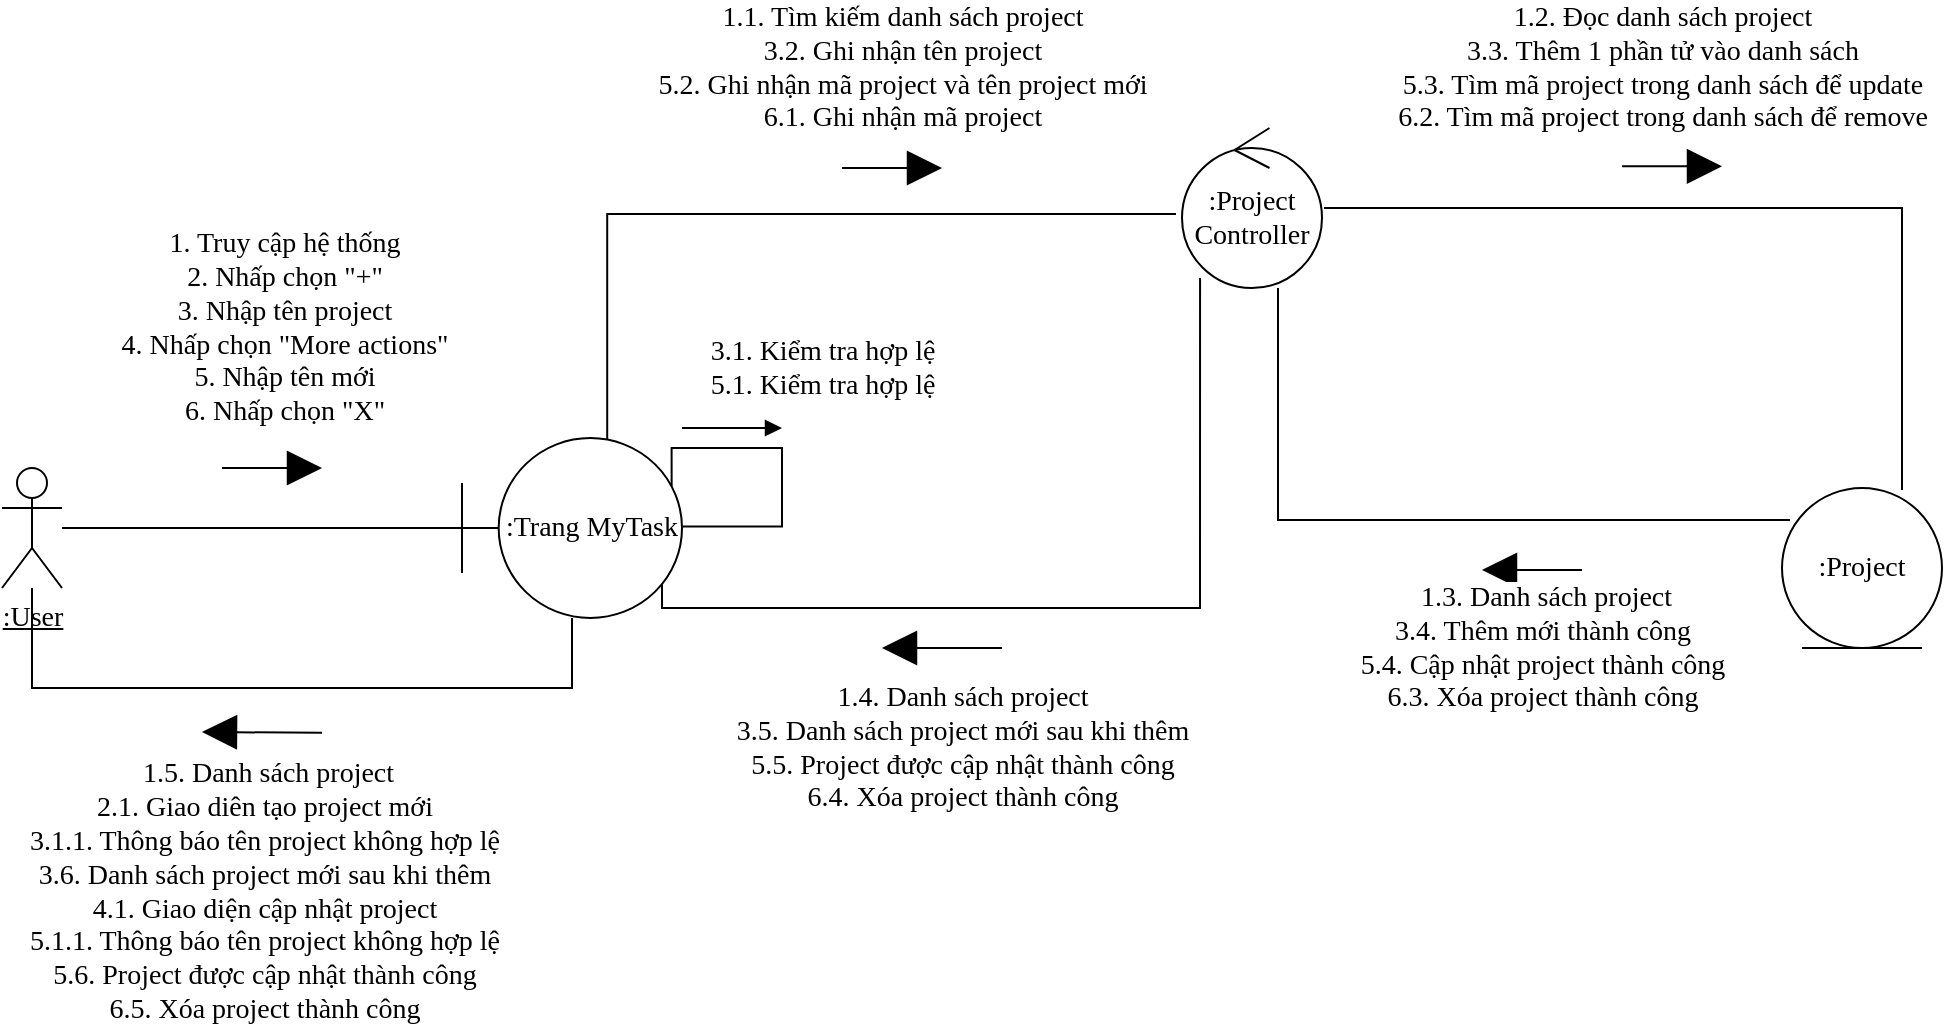 <mxfile version="13.10.0" type="google"><diagram id="pshZypWr3LBtx7fdCniW" name="Page-1"><mxGraphModel dx="1695" dy="492" grid="1" gridSize="10" guides="1" tooltips="1" connect="1" arrows="1" fold="1" page="1" pageScale="1" pageWidth="827" pageHeight="1169" math="0" shadow="0"><root><mxCell id="0"/><mxCell id="1" parent="0"/><mxCell id="aJe4SKiJUTnrVuqKhK0K-1" style="endArrow=none;html=1;fontSize=14;fontFamily=Verdana;" parent="1" source="aJe4SKiJUTnrVuqKhK0K-2" target="aJe4SKiJUTnrVuqKhK0K-8" edge="1"><mxGeometry relative="1" as="geometry"/></mxCell><mxCell id="aJe4SKiJUTnrVuqKhK0K-2" value="&lt;u style=&quot;font-size: 14px;&quot;&gt;:User&lt;/u&gt;" style="shape=umlActor;verticalLabelPosition=bottom;verticalAlign=top;html=1;fontSize=14;fontFamily=Verdana;" parent="1" vertex="1"><mxGeometry x="10" y="330" width="30" height="60" as="geometry"/></mxCell><mxCell id="aJe4SKiJUTnrVuqKhK0K-3" style="edgeStyle=orthogonalEdgeStyle;rounded=0;orthogonalLoop=1;jettySize=auto;html=1;endArrow=none;endFill=0;fontSize=14;entryX=0.75;entryY=0.013;entryDx=0;entryDy=0;entryPerimeter=0;exitX=1.014;exitY=0.5;exitDx=0;exitDy=0;exitPerimeter=0;fontFamily=Verdana;" parent="1" source="jebum_ELuq6Q4aw9Wlzl-2" target="jebum_ELuq6Q4aw9Wlzl-1" edge="1"><mxGeometry relative="1" as="geometry"><mxPoint x="690" y="200" as="sourcePoint"/><mxPoint x="960" y="340" as="targetPoint"/></mxGeometry></mxCell><mxCell id="aJe4SKiJUTnrVuqKhK0K-4" style="edgeStyle=orthogonalEdgeStyle;rounded=0;orthogonalLoop=1;jettySize=auto;html=1;entryX=0.882;entryY=0.836;entryDx=0;entryDy=0;endArrow=none;endFill=0;fontSize=14;entryPerimeter=0;exitX=0.129;exitY=0.938;exitDx=0;exitDy=0;exitPerimeter=0;fontFamily=Verdana;" parent="1" source="jebum_ELuq6Q4aw9Wlzl-2" target="aJe4SKiJUTnrVuqKhK0K-8" edge="1"><mxGeometry relative="1" as="geometry"><Array as="points"><mxPoint x="609" y="400"/><mxPoint x="340" y="400"/><mxPoint x="340" y="383"/><mxPoint x="337" y="383"/></Array><mxPoint x="600" y="260" as="sourcePoint"/></mxGeometry></mxCell><mxCell id="aJe4SKiJUTnrVuqKhK0K-6" style="edgeStyle=orthogonalEdgeStyle;rounded=0;orthogonalLoop=1;jettySize=auto;html=1;entryX=-0.043;entryY=0.538;entryDx=0;entryDy=0;entryPerimeter=0;endArrow=none;endFill=0;fontSize=14;exitX=0.66;exitY=0.022;exitDx=0;exitDy=0;exitPerimeter=0;fontFamily=Verdana;" parent="1" source="aJe4SKiJUTnrVuqKhK0K-8" target="jebum_ELuq6Q4aw9Wlzl-2" edge="1"><mxGeometry relative="1" as="geometry"><Array as="points"><mxPoint x="313" y="203"/></Array><mxPoint x="570.12" y="202.72" as="targetPoint"/></mxGeometry></mxCell><mxCell id="aJe4SKiJUTnrVuqKhK0K-7" style="edgeStyle=orthogonalEdgeStyle;rounded=0;orthogonalLoop=1;jettySize=auto;html=1;endArrow=none;endFill=0;fontSize=14;fontFamily=Verdana;" parent="1" source="aJe4SKiJUTnrVuqKhK0K-8" target="aJe4SKiJUTnrVuqKhK0K-2" edge="1"><mxGeometry relative="1" as="geometry"><Array as="points"><mxPoint x="295" y="440"/><mxPoint x="25" y="440"/></Array></mxGeometry></mxCell><mxCell id="aJe4SKiJUTnrVuqKhK0K-8" value="&lt;span style=&quot;font-size: 14px;&quot;&gt;:Trang MyTask&lt;/span&gt;" style="shape=umlBoundary;whiteSpace=wrap;html=1;fontSize=14;fontFamily=Verdana;" parent="1" vertex="1"><mxGeometry x="240" y="315" width="110" height="90" as="geometry"/></mxCell><mxCell id="aJe4SKiJUTnrVuqKhK0K-9" style="edgeStyle=orthogonalEdgeStyle;rounded=0;orthogonalLoop=1;jettySize=auto;html=1;endArrow=none;endFill=0;fontSize=14;exitX=0.05;exitY=0.2;exitDx=0;exitDy=0;exitPerimeter=0;fontFamily=Verdana;" parent="1" source="jebum_ELuq6Q4aw9Wlzl-1" edge="1"><mxGeometry relative="1" as="geometry"><mxPoint x="648" y="240" as="targetPoint"/><Array as="points"><mxPoint x="648" y="356"/></Array><mxPoint x="900" y="360" as="sourcePoint"/></mxGeometry></mxCell><mxCell id="aJe4SKiJUTnrVuqKhK0K-11" value="" style="endArrow=block;html=1;fontSize=14;endFill=1;endSize=15;fontFamily=Verdana;" parent="1" edge="1"><mxGeometry width="50" height="50" relative="1" as="geometry"><mxPoint x="120" y="330" as="sourcePoint"/><mxPoint x="170" y="330" as="targetPoint"/></mxGeometry></mxCell><mxCell id="aJe4SKiJUTnrVuqKhK0K-12" value="&lt;font style=&quot;font-size: 14px&quot;&gt;&lt;font style=&quot;font-size: 14px&quot;&gt;&lt;font style=&quot;font-size: 14px&quot;&gt;&lt;span style=&quot;font-size: 14px&quot;&gt;1. Truy cập hệ thống&lt;br style=&quot;font-size: 14px&quot;&gt;&lt;/span&gt;&lt;/font&gt;&lt;/font&gt;&lt;/font&gt;&lt;span style=&quot;font-size: 14px&quot;&gt;2. Nhấp chọn &quot;+&quot;&lt;br style=&quot;font-size: 14px&quot;&gt;3. Nhập tên project&lt;br style=&quot;font-size: 14px&quot;&gt;4. Nhấp chọn &quot;More actions&quot;&lt;br style=&quot;font-size: 14px&quot;&gt;5. Nhập tên mới&lt;br style=&quot;font-size: 14px&quot;&gt;6. Nhấp chọn &quot;X&quot;&lt;br style=&quot;font-size: 14px&quot;&gt;&lt;/span&gt;" style="edgeLabel;html=1;align=center;verticalAlign=middle;resizable=0;points=[];fontSize=14;fontFamily=Verdana;" parent="aJe4SKiJUTnrVuqKhK0K-11" vertex="1" connectable="0"><mxGeometry x="-0.42" y="-1" relative="1" as="geometry"><mxPoint x="15.83" y="-71" as="offset"/></mxGeometry></mxCell><mxCell id="aJe4SKiJUTnrVuqKhK0K-13" value="&lt;font style=&quot;font-size: 14px&quot;&gt;&lt;span style=&quot;font-size: 14px&quot;&gt;1.2. Đọc danh sách project&lt;br style=&quot;font-size: 14px&quot;&gt;&lt;/span&gt;&lt;/font&gt;&lt;span style=&quot;font-size: 14px&quot;&gt;3.3. Thêm 1 phần tử vào danh sách&lt;br style=&quot;font-size: 14px&quot;&gt;5.3. Tìm mã project trong danh sách để update&lt;br style=&quot;font-size: 14px&quot;&gt;6.2. Tìm mã project trong danh sách để remove&lt;br style=&quot;font-size: 14px&quot;&gt;&lt;/span&gt;" style="endArrow=block;html=1;fontSize=14;endFill=1;endSize=15;fontFamily=Verdana;" parent="1" edge="1"><mxGeometry x="-0.2" y="49" width="50" height="50" relative="1" as="geometry"><mxPoint x="820" y="179.17" as="sourcePoint"/><mxPoint x="870" y="179.17" as="targetPoint"/><mxPoint as="offset"/></mxGeometry></mxCell><mxCell id="aJe4SKiJUTnrVuqKhK0K-14" value="&lt;div style=&quot;font-size: 14px&quot;&gt;&lt;span style=&quot;font-size: 14px&quot;&gt;&lt;font style=&quot;font-size: 14px&quot;&gt;1.1. Tìm kiếm danh sách project&lt;/font&gt;&lt;/span&gt;&lt;/div&gt;&lt;span style=&quot;font-size: 14px&quot;&gt;3.2. Ghi nhận tên project&lt;br style=&quot;font-size: 14px&quot;&gt;5.2. Ghi nhận mã project và tên project mới&lt;br style=&quot;font-size: 14px&quot;&gt;6.1. Ghi nhận mã project&lt;br style=&quot;font-size: 14px&quot;&gt;&lt;/span&gt;" style="endArrow=block;html=1;fontSize=14;align=center;endFill=1;endSize=15;fontFamily=Verdana;" parent="1" edge="1"><mxGeometry x="0.2" y="50" width="50" height="50" relative="1" as="geometry"><mxPoint x="430" y="180" as="sourcePoint"/><mxPoint x="480" y="180" as="targetPoint"/><Array as="points"><mxPoint x="470" y="180"/></Array><mxPoint as="offset"/></mxGeometry></mxCell><mxCell id="aJe4SKiJUTnrVuqKhK0K-15" value="&lt;div style=&quot;font-size: 14px&quot;&gt;&lt;span style=&quot;font-size: 14px&quot;&gt;&amp;nbsp;1.3. Danh sách project&lt;/span&gt;&lt;/div&gt;&lt;div style=&quot;font-size: 14px&quot;&gt;&lt;span style=&quot;font-size: 14px&quot;&gt;3.4. Thêm mới thành công&lt;br style=&quot;font-size: 14px&quot;&gt;&lt;/span&gt;&lt;/div&gt;&lt;div style=&quot;font-size: 14px&quot;&gt;&lt;span style=&quot;font-size: 14px&quot;&gt;5.4. Cập nhật project thành công&lt;br style=&quot;font-size: 14px&quot;&gt;&lt;/span&gt;&lt;/div&gt;&lt;div style=&quot;font-size: 14px&quot;&gt;&lt;span style=&quot;font-size: 14px&quot;&gt;&lt;/span&gt;&lt;/div&gt;&lt;span style=&quot;font-size: 14px&quot;&gt;6.3. Xóa project thành công&lt;br style=&quot;font-size: 14px&quot;&gt;&lt;/span&gt;" style="endArrow=block;html=1;fontSize=14;endFill=1;endSize=15;fontFamily=Verdana;" parent="1" edge="1"><mxGeometry x="-0.2" y="39" width="50" height="50" relative="1" as="geometry"><mxPoint x="800" y="381" as="sourcePoint"/><mxPoint x="750" y="381" as="targetPoint"/><mxPoint as="offset"/></mxGeometry></mxCell><mxCell id="aJe4SKiJUTnrVuqKhK0K-16" value="1.&lt;font style=&quot;font-size: 14px&quot;&gt;&lt;span style=&quot;font-size: 14px&quot;&gt;&lt;font style=&quot;font-size: 14px&quot;&gt;4. Danh sách project&lt;br style=&quot;font-size: 14px&quot;&gt;&lt;/font&gt;&lt;/span&gt;&lt;/font&gt;&lt;span style=&quot;font-size: 14px&quot;&gt;&lt;font style=&quot;font-size: 14px&quot;&gt;3.5. Danh sách project mới sau khi thêm&lt;br style=&quot;font-size: 14px&quot;&gt;5.5. Project được cập nhật thành công&lt;br style=&quot;font-size: 14px&quot;&gt;6.4. Xóa project thành công&lt;br style=&quot;font-size: 14px&quot;&gt;&lt;/font&gt;&lt;/span&gt;" style="endArrow=block;html=1;fontSize=14;endFill=1;jumpSize=7;sourcePerimeterSpacing=2;endSize=15;fontFamily=Verdana;" parent="1" edge="1"><mxGeometry x="-0.333" y="50" width="50" height="50" relative="1" as="geometry"><mxPoint x="510" y="420" as="sourcePoint"/><mxPoint x="450" y="420" as="targetPoint"/><Array as="points"/><mxPoint as="offset"/></mxGeometry></mxCell><mxCell id="aJe4SKiJUTnrVuqKhK0K-17" value="" style="endArrow=block;html=1;fontSize=14;endFill=1;endSize=15;fontFamily=Verdana;" parent="1" edge="1"><mxGeometry width="50" height="50" relative="1" as="geometry"><mxPoint x="170" y="462.42" as="sourcePoint"/><mxPoint x="110" y="462" as="targetPoint"/><Array as="points"/></mxGeometry></mxCell><mxCell id="aJe4SKiJUTnrVuqKhK0K-18" value="&lt;font style=&quot;font-size: 14px&quot;&gt;&lt;font style=&quot;font-size: 14px&quot;&gt;&lt;font style=&quot;font-size: 14px&quot;&gt;&lt;span style=&quot;font-size: 14px&quot;&gt;&amp;nbsp;1.5. Danh sách project&lt;br style=&quot;font-size: 14px&quot;&gt;&lt;/span&gt;&lt;/font&gt;&lt;/font&gt;&lt;/font&gt;&lt;div style=&quot;font-size: 14px&quot;&gt;&lt;span style=&quot;font-size: 14px&quot;&gt;2.1. Giao diên tạo project mới&lt;/span&gt;&lt;/div&gt;&lt;div style=&quot;font-size: 14px&quot;&gt;&lt;span style=&quot;font-size: 14px&quot;&gt;3.1.1. Thông báo tên project không hợp lệ&lt;br style=&quot;font-size: 14px&quot;&gt;&lt;/span&gt;&lt;/div&gt;&lt;div style=&quot;font-size: 14px&quot;&gt;&lt;span style=&quot;font-size: 14px&quot;&gt;&lt;/span&gt;&lt;/div&gt;&lt;span style=&quot;font-size: 14px&quot;&gt;3.6. &lt;/span&gt;&lt;span style=&quot;font-size: 14px&quot;&gt;&lt;span style=&quot;font-size: 14px&quot;&gt;&lt;font style=&quot;font-size: 14px&quot;&gt;Danh sách project mới sau khi thêm&lt;/font&gt;&lt;/span&gt;&lt;/span&gt;&lt;div style=&quot;font-size: 14px&quot;&gt;&lt;span style=&quot;font-size: 14px&quot;&gt;&lt;span style=&quot;font-size: 14px&quot;&gt;&lt;/span&gt;4.1. Giao diện cập nhật project&lt;/span&gt;&lt;/div&gt;&lt;div style=&quot;font-size: 14px&quot;&gt;&lt;span style=&quot;font-size: 14px&quot;&gt;5.1.1. Thông báo tên project không hợp lệ&lt;br style=&quot;font-size: 14px&quot;&gt;&lt;/span&gt;&lt;/div&gt;&lt;span style=&quot;font-size: 14px&quot;&gt;5.6. Project được cập nhật thành công&lt;br style=&quot;font-size: 14px&quot;&gt;6.5. Xóa project thành công&lt;/span&gt;" style="edgeLabel;html=1;align=center;verticalAlign=middle;resizable=0;points=[];fontSize=14;fontFamily=Verdana;" parent="aJe4SKiJUTnrVuqKhK0K-17" vertex="1" connectable="0"><mxGeometry x="-0.409" relative="1" as="geometry"><mxPoint x="-12" y="79.71" as="offset"/></mxGeometry></mxCell><mxCell id="aJe4SKiJUTnrVuqKhK0K-19" style="edgeStyle=orthogonalEdgeStyle;rounded=0;orthogonalLoop=1;jettySize=auto;html=1;endArrow=none;endFill=0;fontSize=14;exitX=0.953;exitY=0.269;exitDx=0;exitDy=0;exitPerimeter=0;entryX=1.003;entryY=0.491;entryDx=0;entryDy=0;entryPerimeter=0;fontFamily=Verdana;" parent="1" source="aJe4SKiJUTnrVuqKhK0K-8" target="aJe4SKiJUTnrVuqKhK0K-8" edge="1"><mxGeometry relative="1" as="geometry"><Array as="points"><mxPoint x="345" y="320"/><mxPoint x="400" y="320"/><mxPoint x="400" y="359"/></Array></mxGeometry></mxCell><mxCell id="aJe4SKiJUTnrVuqKhK0K-20" value="&lt;font style=&quot;font-size: 14px&quot;&gt;3.1. Kiểm tra hợp lệ&lt;br style=&quot;font-size: 14px&quot;&gt;5.1. Kiểm tra hợp lệ&lt;br style=&quot;font-size: 14px&quot;&gt;&lt;/font&gt;" style="endArrow=block;html=1;fontSize=14;align=center;endFill=1;fontFamily=Verdana;" parent="1" edge="1"><mxGeometry x="1" y="36" width="50" height="50" relative="1" as="geometry"><mxPoint x="350" y="310" as="sourcePoint"/><mxPoint x="400" y="310" as="targetPoint"/><Array as="points"/><mxPoint x="20" y="6" as="offset"/></mxGeometry></mxCell><mxCell id="jebum_ELuq6Q4aw9Wlzl-1" value=":Project" style="ellipse;shape=umlEntity;whiteSpace=wrap;html=1;fontFamily=Verdana;fontSize=14;" parent="1" vertex="1"><mxGeometry x="900" y="340" width="80" height="80" as="geometry"/></mxCell><mxCell id="jebum_ELuq6Q4aw9Wlzl-2" value="&lt;div style=&quot;font-size: 14px;&quot;&gt;:Project&lt;/div&gt;&lt;div style=&quot;font-size: 14px;&quot;&gt;Controller&lt;br style=&quot;font-size: 14px;&quot;&gt;&lt;/div&gt;" style="ellipse;shape=umlControl;whiteSpace=wrap;html=1;fontFamily=Verdana;fontSize=14;" parent="1" vertex="1"><mxGeometry x="600" y="160" width="70" height="80" as="geometry"/></mxCell></root></mxGraphModel></diagram></mxfile>